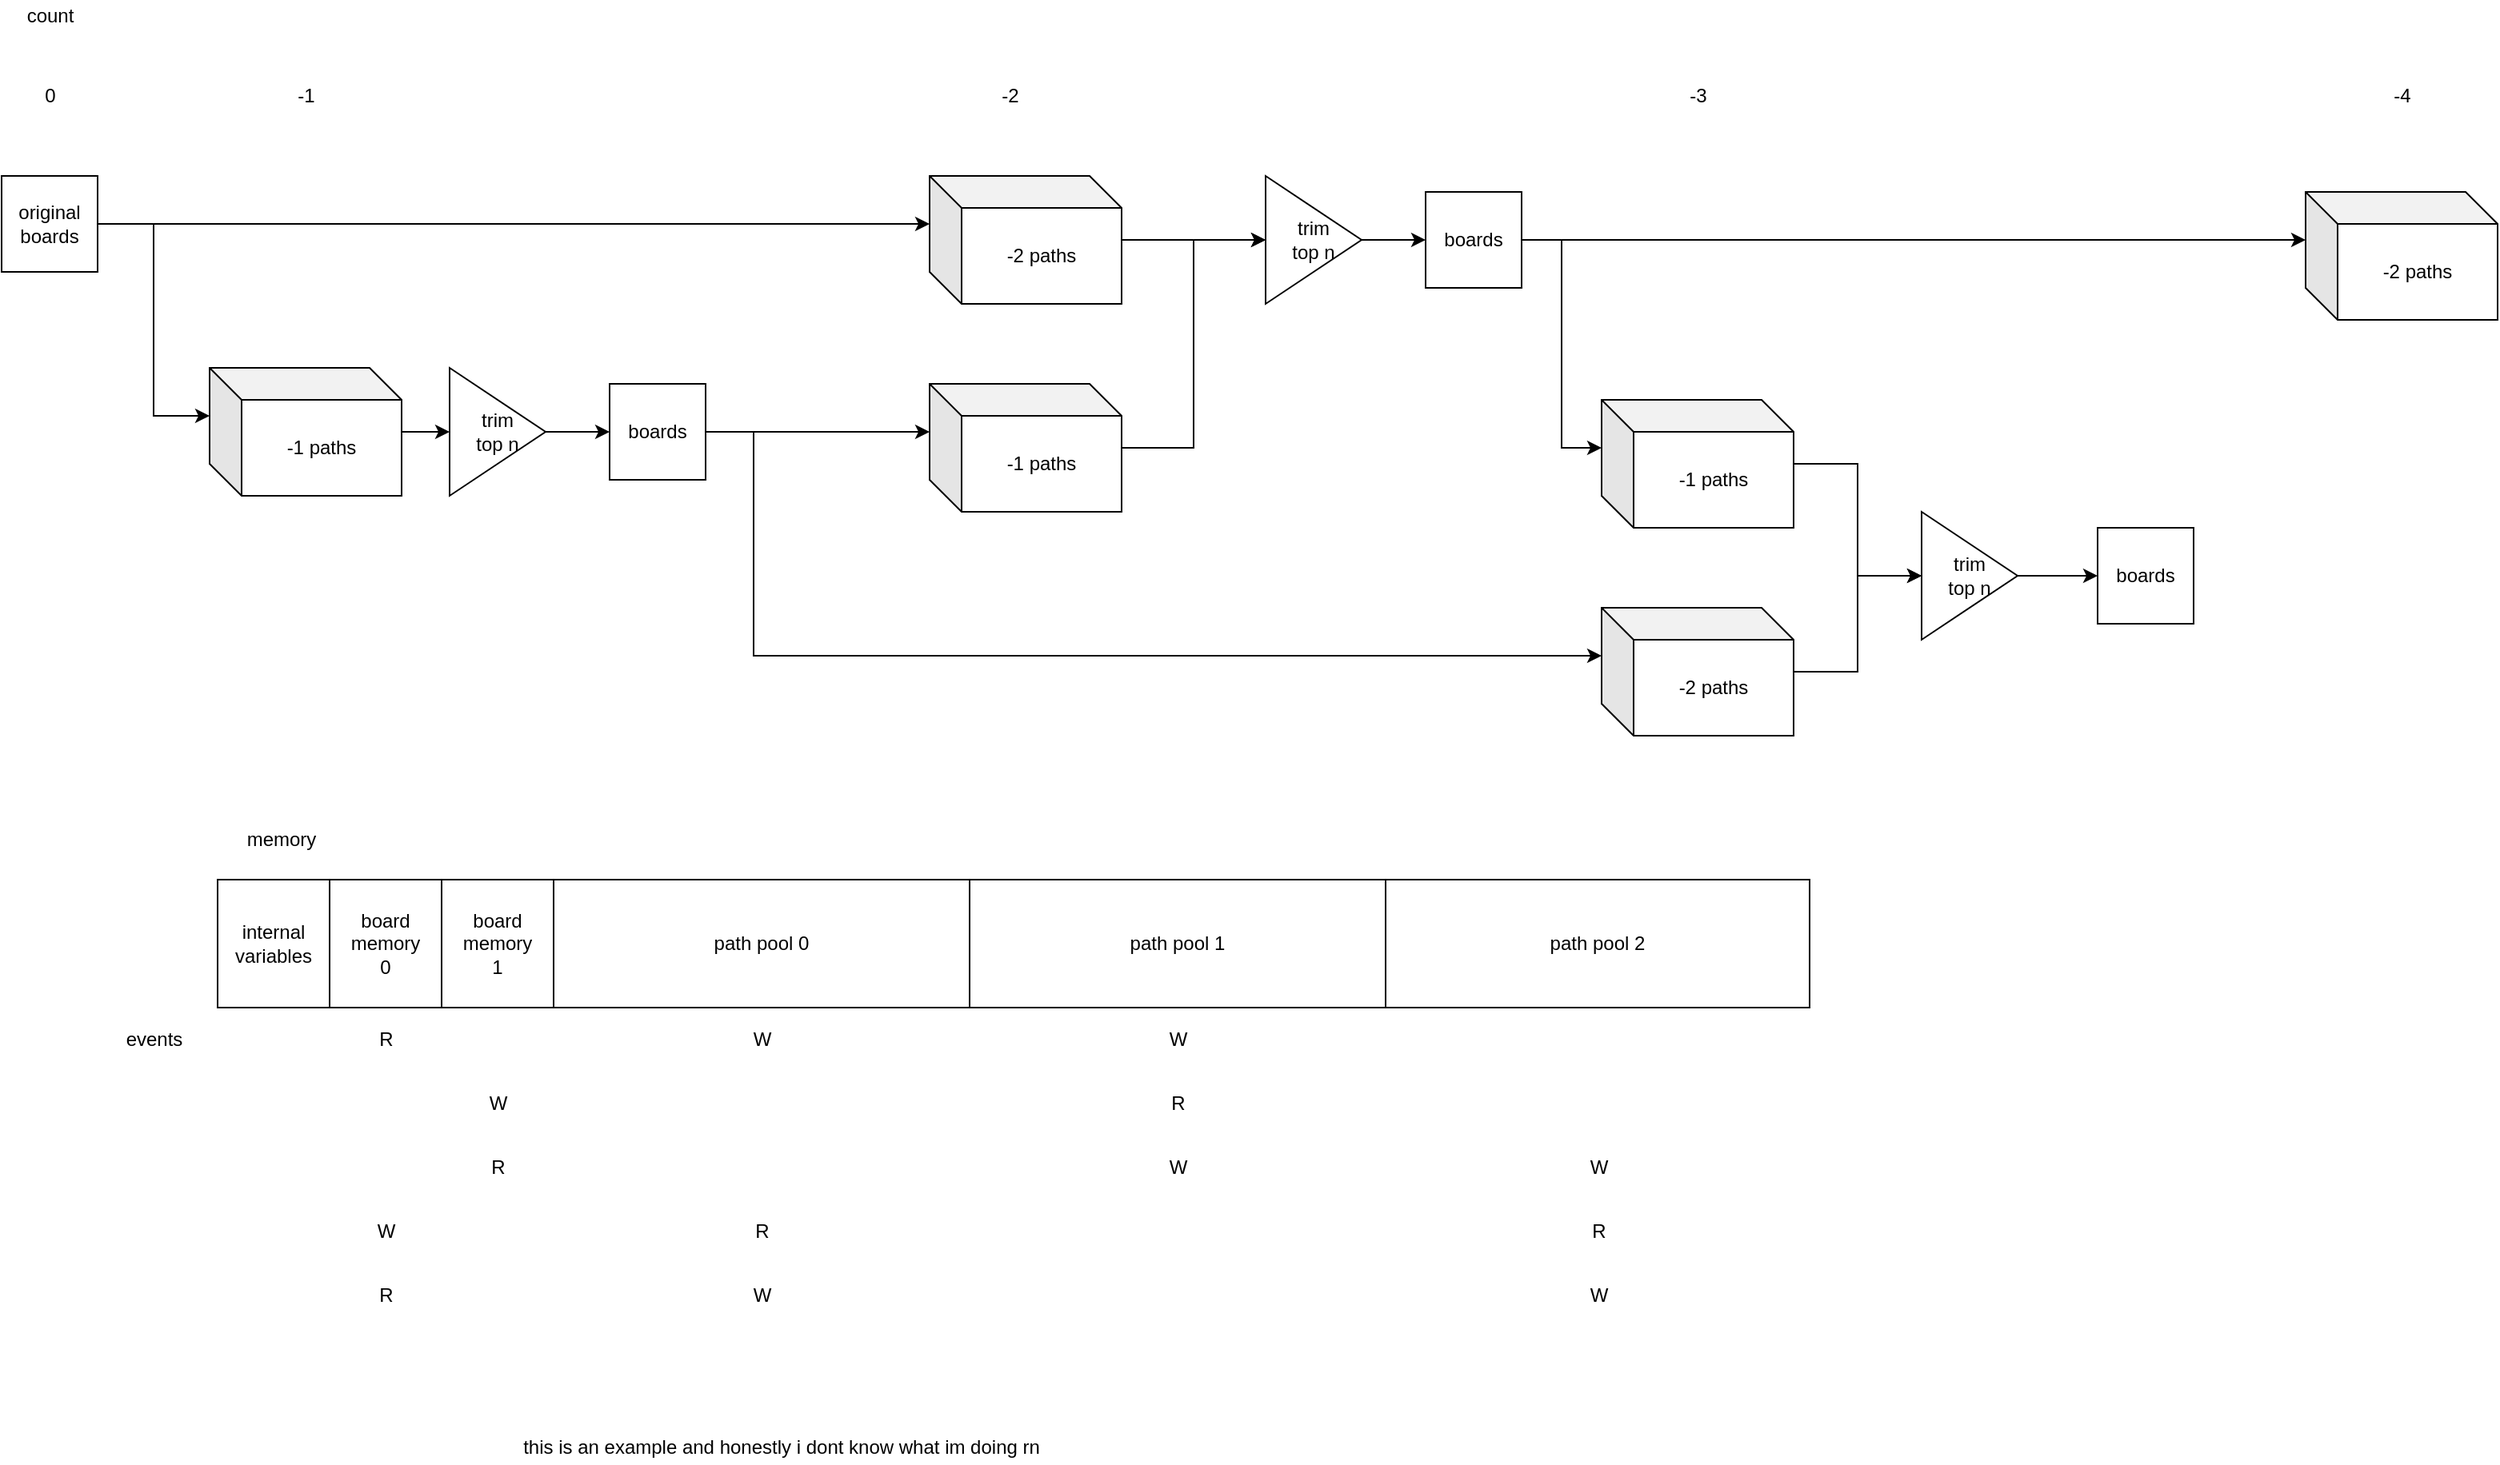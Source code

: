 <mxfile version="13.1.3">
    <diagram id="Auz2V2DGNx6Ck1RNDolE" name="Page-1">
        <mxGraphModel dx="1376" dy="912" grid="1" gridSize="10" guides="1" tooltips="1" connect="1" arrows="1" fold="1" page="1" pageScale="1" pageWidth="827" pageHeight="1169" math="0" shadow="0">
            <root>
                <mxCell id="0"/>
                <mxCell id="1" parent="0"/>
                <mxCell id="MTo8XYZHSVrl4270Ef5i-3" style="edgeStyle=orthogonalEdgeStyle;rounded=0;orthogonalLoop=1;jettySize=auto;html=1;entryX=0;entryY=0;entryDx=0;entryDy=30;entryPerimeter=0;" parent="1" source="MTo8XYZHSVrl4270Ef5i-1" target="MTo8XYZHSVrl4270Ef5i-2" edge="1">
                    <mxGeometry relative="1" as="geometry"/>
                </mxCell>
                <mxCell id="MTo8XYZHSVrl4270Ef5i-5" style="edgeStyle=orthogonalEdgeStyle;rounded=0;orthogonalLoop=1;jettySize=auto;html=1;entryX=0;entryY=0;entryDx=0;entryDy=30;entryPerimeter=0;" parent="1" source="MTo8XYZHSVrl4270Ef5i-1" target="MTo8XYZHSVrl4270Ef5i-4" edge="1">
                    <mxGeometry relative="1" as="geometry"/>
                </mxCell>
                <mxCell id="MTo8XYZHSVrl4270Ef5i-1" value="original boards" style="rounded=0;whiteSpace=wrap;html=1;" parent="1" vertex="1">
                    <mxGeometry x="20" y="170" width="60" height="60" as="geometry"/>
                </mxCell>
                <mxCell id="MTo8XYZHSVrl4270Ef5i-24" style="edgeStyle=orthogonalEdgeStyle;rounded=0;orthogonalLoop=1;jettySize=auto;html=1;entryX=0;entryY=0.5;entryDx=0;entryDy=0;" parent="1" source="MTo8XYZHSVrl4270Ef5i-2" target="MTo8XYZHSVrl4270Ef5i-18" edge="1">
                    <mxGeometry relative="1" as="geometry"/>
                </mxCell>
                <mxCell id="MTo8XYZHSVrl4270Ef5i-2" value="-2 paths" style="shape=cube;whiteSpace=wrap;html=1;boundedLbl=1;backgroundOutline=1;darkOpacity=0.05;darkOpacity2=0.1;" parent="1" vertex="1">
                    <mxGeometry x="600" y="170" width="120" height="80" as="geometry"/>
                </mxCell>
                <mxCell id="MTo8XYZHSVrl4270Ef5i-8" style="edgeStyle=orthogonalEdgeStyle;rounded=0;orthogonalLoop=1;jettySize=auto;html=1;" parent="1" source="MTo8XYZHSVrl4270Ef5i-4" target="MTo8XYZHSVrl4270Ef5i-9" edge="1">
                    <mxGeometry relative="1" as="geometry">
                        <mxPoint x="310" y="330" as="targetPoint"/>
                    </mxGeometry>
                </mxCell>
                <mxCell id="MTo8XYZHSVrl4270Ef5i-4" value="-1 paths" style="shape=cube;whiteSpace=wrap;html=1;boundedLbl=1;backgroundOutline=1;darkOpacity=0.05;darkOpacity2=0.1;" parent="1" vertex="1">
                    <mxGeometry x="150" y="290" width="120" height="80" as="geometry"/>
                </mxCell>
                <mxCell id="2" value="-1" style="text;html=1;align=center;verticalAlign=middle;resizable=0;points=[];autosize=1;" parent="1" vertex="1">
                    <mxGeometry x="195" y="110" width="30" height="20" as="geometry"/>
                </mxCell>
                <mxCell id="MTo8XYZHSVrl4270Ef5i-6" value="0" style="text;html=1;align=center;verticalAlign=middle;resizable=0;points=[];autosize=1;" parent="1" vertex="1">
                    <mxGeometry x="40" y="110" width="20" height="20" as="geometry"/>
                </mxCell>
                <mxCell id="MTo8XYZHSVrl4270Ef5i-7" value="count" style="text;html=1;align=center;verticalAlign=middle;resizable=0;points=[];autosize=1;" parent="1" vertex="1">
                    <mxGeometry x="30" y="60" width="40" height="20" as="geometry"/>
                </mxCell>
                <mxCell id="MTo8XYZHSVrl4270Ef5i-11" style="edgeStyle=orthogonalEdgeStyle;rounded=0;orthogonalLoop=1;jettySize=auto;html=1;" parent="1" source="MTo8XYZHSVrl4270Ef5i-9" target="MTo8XYZHSVrl4270Ef5i-10" edge="1">
                    <mxGeometry relative="1" as="geometry"/>
                </mxCell>
                <mxCell id="MTo8XYZHSVrl4270Ef5i-9" value="trim&lt;br&gt;top n" style="triangle;whiteSpace=wrap;html=1;" parent="1" vertex="1">
                    <mxGeometry x="300" y="290" width="60" height="80" as="geometry"/>
                </mxCell>
                <mxCell id="MTo8XYZHSVrl4270Ef5i-15" style="edgeStyle=orthogonalEdgeStyle;rounded=0;orthogonalLoop=1;jettySize=auto;html=1;entryX=0;entryY=0;entryDx=0;entryDy=30;entryPerimeter=0;" parent="1" source="MTo8XYZHSVrl4270Ef5i-10" target="MTo8XYZHSVrl4270Ef5i-12" edge="1">
                    <mxGeometry relative="1" as="geometry">
                        <Array as="points">
                            <mxPoint x="490" y="330"/>
                            <mxPoint x="490" y="470"/>
                        </Array>
                    </mxGeometry>
                </mxCell>
                <mxCell id="MTo8XYZHSVrl4270Ef5i-17" style="edgeStyle=orthogonalEdgeStyle;rounded=0;orthogonalLoop=1;jettySize=auto;html=1;entryX=0;entryY=0;entryDx=0;entryDy=30;entryPerimeter=0;" parent="1" source="MTo8XYZHSVrl4270Ef5i-10" target="MTo8XYZHSVrl4270Ef5i-13" edge="1">
                    <mxGeometry relative="1" as="geometry"/>
                </mxCell>
                <mxCell id="MTo8XYZHSVrl4270Ef5i-10" value="boards" style="rounded=0;whiteSpace=wrap;html=1;" parent="1" vertex="1">
                    <mxGeometry x="400" y="300" width="60" height="60" as="geometry"/>
                </mxCell>
                <mxCell id="MTo8XYZHSVrl4270Ef5i-33" style="edgeStyle=orthogonalEdgeStyle;rounded=0;orthogonalLoop=1;jettySize=auto;html=1;entryX=0;entryY=0.5;entryDx=0;entryDy=0;" parent="1" source="MTo8XYZHSVrl4270Ef5i-12" target="MTo8XYZHSVrl4270Ef5i-31" edge="1">
                    <mxGeometry relative="1" as="geometry"/>
                </mxCell>
                <mxCell id="MTo8XYZHSVrl4270Ef5i-12" value="-2 paths" style="shape=cube;whiteSpace=wrap;html=1;boundedLbl=1;backgroundOutline=1;darkOpacity=0.05;darkOpacity2=0.1;" parent="1" vertex="1">
                    <mxGeometry x="1020" y="440" width="120" height="80" as="geometry"/>
                </mxCell>
                <mxCell id="MTo8XYZHSVrl4270Ef5i-21" style="edgeStyle=orthogonalEdgeStyle;rounded=0;orthogonalLoop=1;jettySize=auto;html=1;entryX=0;entryY=0.5;entryDx=0;entryDy=0;" parent="1" source="MTo8XYZHSVrl4270Ef5i-13" target="MTo8XYZHSVrl4270Ef5i-18" edge="1">
                    <mxGeometry relative="1" as="geometry"/>
                </mxCell>
                <mxCell id="MTo8XYZHSVrl4270Ef5i-13" value="-1 paths" style="shape=cube;whiteSpace=wrap;html=1;boundedLbl=1;backgroundOutline=1;darkOpacity=0.05;darkOpacity2=0.1;" parent="1" vertex="1">
                    <mxGeometry x="600" y="300" width="120" height="80" as="geometry"/>
                </mxCell>
                <mxCell id="MTo8XYZHSVrl4270Ef5i-16" value="-2 paths" style="shape=cube;whiteSpace=wrap;html=1;boundedLbl=1;backgroundOutline=1;darkOpacity=0.05;darkOpacity2=0.1;" parent="1" vertex="1">
                    <mxGeometry x="1460" y="180" width="120" height="80" as="geometry"/>
                </mxCell>
                <mxCell id="MTo8XYZHSVrl4270Ef5i-25" style="edgeStyle=orthogonalEdgeStyle;rounded=0;orthogonalLoop=1;jettySize=auto;html=1;entryX=0;entryY=0.5;entryDx=0;entryDy=0;" parent="1" source="MTo8XYZHSVrl4270Ef5i-18" target="MTo8XYZHSVrl4270Ef5i-22" edge="1">
                    <mxGeometry relative="1" as="geometry"/>
                </mxCell>
                <mxCell id="MTo8XYZHSVrl4270Ef5i-18" value="trim&lt;br&gt;top n" style="triangle;whiteSpace=wrap;html=1;" parent="1" vertex="1">
                    <mxGeometry x="810" y="170" width="60" height="80" as="geometry"/>
                </mxCell>
                <mxCell id="MTo8XYZHSVrl4270Ef5i-27" style="edgeStyle=orthogonalEdgeStyle;rounded=0;orthogonalLoop=1;jettySize=auto;html=1;entryX=0;entryY=0;entryDx=0;entryDy=30;entryPerimeter=0;" parent="1" source="MTo8XYZHSVrl4270Ef5i-22" target="MTo8XYZHSVrl4270Ef5i-16" edge="1">
                    <mxGeometry relative="1" as="geometry"/>
                </mxCell>
                <mxCell id="MTo8XYZHSVrl4270Ef5i-30" style="edgeStyle=orthogonalEdgeStyle;rounded=0;orthogonalLoop=1;jettySize=auto;html=1;entryX=0;entryY=0;entryDx=0;entryDy=30;entryPerimeter=0;" parent="1" source="MTo8XYZHSVrl4270Ef5i-22" target="MTo8XYZHSVrl4270Ef5i-28" edge="1">
                    <mxGeometry relative="1" as="geometry"/>
                </mxCell>
                <mxCell id="MTo8XYZHSVrl4270Ef5i-22" value="boards" style="rounded=0;whiteSpace=wrap;html=1;" parent="1" vertex="1">
                    <mxGeometry x="910" y="180" width="60" height="60" as="geometry"/>
                </mxCell>
                <mxCell id="MTo8XYZHSVrl4270Ef5i-23" value="-2" style="text;html=1;align=center;verticalAlign=middle;resizable=0;points=[];autosize=1;" parent="1" vertex="1">
                    <mxGeometry x="635" y="110" width="30" height="20" as="geometry"/>
                </mxCell>
                <mxCell id="MTo8XYZHSVrl4270Ef5i-32" style="edgeStyle=orthogonalEdgeStyle;rounded=0;orthogonalLoop=1;jettySize=auto;html=1;entryX=0;entryY=0.5;entryDx=0;entryDy=0;" parent="1" source="MTo8XYZHSVrl4270Ef5i-28" target="MTo8XYZHSVrl4270Ef5i-31" edge="1">
                    <mxGeometry relative="1" as="geometry"/>
                </mxCell>
                <mxCell id="MTo8XYZHSVrl4270Ef5i-28" value="-1 paths" style="shape=cube;whiteSpace=wrap;html=1;boundedLbl=1;backgroundOutline=1;darkOpacity=0.05;darkOpacity2=0.1;" parent="1" vertex="1">
                    <mxGeometry x="1020" y="310" width="120" height="80" as="geometry"/>
                </mxCell>
                <mxCell id="MTo8XYZHSVrl4270Ef5i-35" style="edgeStyle=orthogonalEdgeStyle;rounded=0;orthogonalLoop=1;jettySize=auto;html=1;entryX=0;entryY=0.5;entryDx=0;entryDy=0;" parent="1" source="MTo8XYZHSVrl4270Ef5i-31" target="MTo8XYZHSVrl4270Ef5i-34" edge="1">
                    <mxGeometry relative="1" as="geometry"/>
                </mxCell>
                <mxCell id="MTo8XYZHSVrl4270Ef5i-31" value="trim&lt;br&gt;top n" style="triangle;whiteSpace=wrap;html=1;" parent="1" vertex="1">
                    <mxGeometry x="1220" y="380" width="60" height="80" as="geometry"/>
                </mxCell>
                <mxCell id="MTo8XYZHSVrl4270Ef5i-34" value="boards" style="rounded=0;whiteSpace=wrap;html=1;" parent="1" vertex="1">
                    <mxGeometry x="1330" y="390" width="60" height="60" as="geometry"/>
                </mxCell>
                <mxCell id="MTo8XYZHSVrl4270Ef5i-36" value="-3" style="text;html=1;align=center;verticalAlign=middle;resizable=0;points=[];autosize=1;" parent="1" vertex="1">
                    <mxGeometry x="1065" y="110" width="30" height="20" as="geometry"/>
                </mxCell>
                <mxCell id="MTo8XYZHSVrl4270Ef5i-37" value="-4" style="text;html=1;align=center;verticalAlign=middle;resizable=0;points=[];autosize=1;" parent="1" vertex="1">
                    <mxGeometry x="1505" y="110" width="30" height="20" as="geometry"/>
                </mxCell>
                <mxCell id="MTo8XYZHSVrl4270Ef5i-38" value="board&lt;br&gt;memory&lt;br&gt;0" style="rounded=0;whiteSpace=wrap;html=1;" parent="1" vertex="1">
                    <mxGeometry x="225" y="610" width="70" height="80" as="geometry"/>
                </mxCell>
                <mxCell id="MTo8XYZHSVrl4270Ef5i-39" value="memory" style="text;html=1;strokeColor=none;fillColor=none;align=center;verticalAlign=middle;whiteSpace=wrap;rounded=0;" parent="1" vertex="1">
                    <mxGeometry x="175" y="575" width="40" height="20" as="geometry"/>
                </mxCell>
                <mxCell id="MTo8XYZHSVrl4270Ef5i-40" value="board&lt;br&gt;memory&lt;br&gt;1" style="rounded=0;whiteSpace=wrap;html=1;" parent="1" vertex="1">
                    <mxGeometry x="295" y="610" width="70" height="80" as="geometry"/>
                </mxCell>
                <mxCell id="MTo8XYZHSVrl4270Ef5i-41" value="internal&lt;br&gt;variables" style="rounded=0;whiteSpace=wrap;html=1;" parent="1" vertex="1">
                    <mxGeometry x="155" y="610" width="70" height="80" as="geometry"/>
                </mxCell>
                <mxCell id="MTo8XYZHSVrl4270Ef5i-42" value="path pool 0" style="rounded=0;whiteSpace=wrap;html=1;" parent="1" vertex="1">
                    <mxGeometry x="365" y="610" width="260" height="80" as="geometry"/>
                </mxCell>
                <mxCell id="MTo8XYZHSVrl4270Ef5i-43" value="path pool 1" style="rounded=0;whiteSpace=wrap;html=1;" parent="1" vertex="1">
                    <mxGeometry x="625" y="610" width="260" height="80" as="geometry"/>
                </mxCell>
                <mxCell id="MTo8XYZHSVrl4270Ef5i-44" value="path pool 2" style="rounded=0;whiteSpace=wrap;html=1;" parent="1" vertex="1">
                    <mxGeometry x="885" y="610" width="265" height="80" as="geometry"/>
                </mxCell>
                <mxCell id="MTo8XYZHSVrl4270Ef5i-45" value="events" style="text;html=1;align=center;verticalAlign=middle;resizable=0;points=[];autosize=1;" parent="1" vertex="1">
                    <mxGeometry x="90" y="700" width="50" height="20" as="geometry"/>
                </mxCell>
                <mxCell id="3" value="R" style="text;html=1;align=center;verticalAlign=middle;resizable=0;points=[];autosize=1;" vertex="1" parent="1">
                    <mxGeometry x="250" y="700" width="20" height="20" as="geometry"/>
                </mxCell>
                <mxCell id="4" value="W" style="text;html=1;align=center;verticalAlign=middle;resizable=0;points=[];autosize=1;" vertex="1" parent="1">
                    <mxGeometry x="480" y="700" width="30" height="20" as="geometry"/>
                </mxCell>
                <mxCell id="5" value="W" style="text;html=1;align=center;verticalAlign=middle;resizable=0;points=[];autosize=1;" vertex="1" parent="1">
                    <mxGeometry x="740" y="700" width="30" height="20" as="geometry"/>
                </mxCell>
                <mxCell id="6" value="W" style="text;html=1;align=center;verticalAlign=middle;resizable=0;points=[];autosize=1;" vertex="1" parent="1">
                    <mxGeometry x="315" y="740" width="30" height="20" as="geometry"/>
                </mxCell>
                <mxCell id="7" value="R" style="text;html=1;align=center;verticalAlign=middle;resizable=0;points=[];autosize=1;" vertex="1" parent="1">
                    <mxGeometry x="745" y="740" width="20" height="20" as="geometry"/>
                </mxCell>
                <mxCell id="8" value="R" style="text;html=1;align=center;verticalAlign=middle;resizable=0;points=[];autosize=1;" vertex="1" parent="1">
                    <mxGeometry x="485" y="820" width="20" height="20" as="geometry"/>
                </mxCell>
                <mxCell id="9" value="R" style="text;html=1;align=center;verticalAlign=middle;resizable=0;points=[];autosize=1;" vertex="1" parent="1">
                    <mxGeometry x="320" y="780" width="20" height="20" as="geometry"/>
                </mxCell>
                <mxCell id="10" value="W" style="text;html=1;align=center;verticalAlign=middle;resizable=0;points=[];autosize=1;" vertex="1" parent="1">
                    <mxGeometry x="1002.5" y="780" width="30" height="20" as="geometry"/>
                </mxCell>
                <mxCell id="11" value="R" style="text;html=1;align=center;verticalAlign=middle;resizable=0;points=[];autosize=1;" vertex="1" parent="1">
                    <mxGeometry x="1007.5" y="820" width="20" height="20" as="geometry"/>
                </mxCell>
                <mxCell id="12" value="W" style="text;html=1;align=center;verticalAlign=middle;resizable=0;points=[];autosize=1;" vertex="1" parent="1">
                    <mxGeometry x="740" y="780" width="30" height="20" as="geometry"/>
                </mxCell>
                <mxCell id="13" value="W" style="text;html=1;align=center;verticalAlign=middle;resizable=0;points=[];autosize=1;" vertex="1" parent="1">
                    <mxGeometry x="245" y="820" width="30" height="20" as="geometry"/>
                </mxCell>
                <mxCell id="14" value="R" style="text;html=1;align=center;verticalAlign=middle;resizable=0;points=[];autosize=1;" vertex="1" parent="1">
                    <mxGeometry x="250" y="860" width="20" height="20" as="geometry"/>
                </mxCell>
                <mxCell id="15" value="W" style="text;html=1;align=center;verticalAlign=middle;resizable=0;points=[];autosize=1;" vertex="1" parent="1">
                    <mxGeometry x="480" y="860" width="30" height="20" as="geometry"/>
                </mxCell>
                <mxCell id="16" value="W" style="text;html=1;align=center;verticalAlign=middle;resizable=0;points=[];autosize=1;" vertex="1" parent="1">
                    <mxGeometry x="1002.5" y="860" width="30" height="20" as="geometry"/>
                </mxCell>
                <mxCell id="17" value="this is an example and honestly i dont know what im doing rn" style="text;html=1;align=center;verticalAlign=middle;resizable=0;points=[];autosize=1;" vertex="1" parent="1">
                    <mxGeometry x="337" y="955" width="340" height="20" as="geometry"/>
                </mxCell>
            </root>
        </mxGraphModel>
    </diagram>
</mxfile>